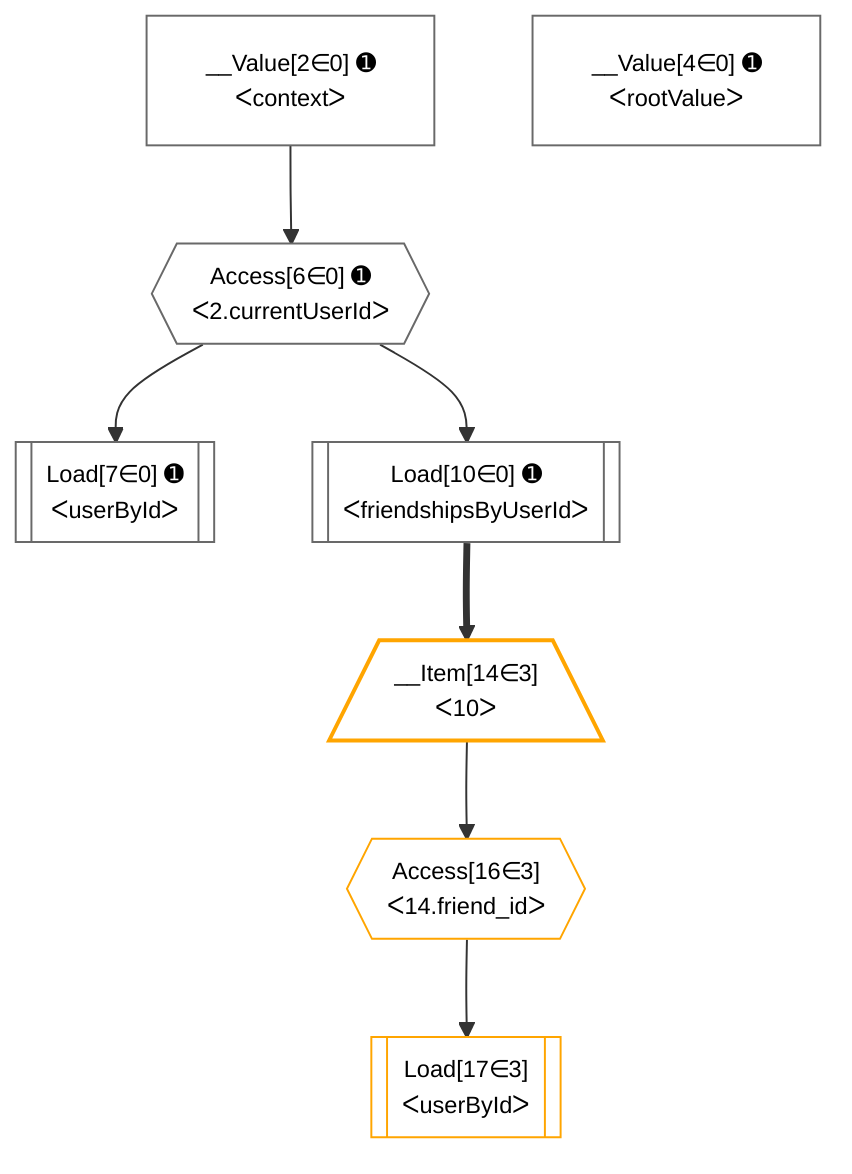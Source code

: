%%{init: {'themeVariables': { 'fontSize': '12px'}}}%%
flowchart TD
    classDef path fill:#eee,stroke:#000,color:#000
    classDef plan fill:#fff,stroke-width:1px,color:#000
    classDef itemplan fill:#fff,stroke-width:2px,color:#000
    classDef unbatchedplan fill:#dff,stroke-width:1px,color:#000
    classDef sideeffectplan fill:#fcc,stroke-width:2px,color:#000
    classDef bucket fill:#f6f6f6,color:#000,stroke-width:2px,text-align:left


    %% plan dependencies
    Access6{{"Access[6∈0] ➊<br />ᐸ2.currentUserIdᐳ"}}:::plan
    __Value2["__Value[2∈0] ➊<br />ᐸcontextᐳ"]:::plan
    __Value2 --> Access6
    Load7[["Load[7∈0] ➊<br />ᐸuserByIdᐳ"]]:::plan
    Access6 --> Load7
    Load10[["Load[10∈0] ➊<br />ᐸfriendshipsByUserIdᐳ"]]:::plan
    Access6 --> Load10
    __Value4["__Value[4∈0] ➊<br />ᐸrootValueᐳ"]:::plan
    __Item14[/"__Item[14∈3]<br />ᐸ10ᐳ"\]:::itemplan
    Load10 ==> __Item14
    Access16{{"Access[16∈3]<br />ᐸ14.friend_idᐳ"}}:::plan
    __Item14 --> Access16
    Load17[["Load[17∈3]<br />ᐸuserByIdᐳ"]]:::plan
    Access16 --> Load17

    %% define steps

    classDef bucket0 stroke:#696969
    class Bucket0,__Value2,__Value4,Access6,Load7,Load10 bucket0
    classDef bucket1 stroke:#00bfff
    class Bucket1 bucket1
    classDef bucket3 stroke:#ffa500
    class Bucket3,__Item14,Access16,Load17 bucket3
    classDef bucket4 stroke:#0000ff
    class Bucket4 bucket4